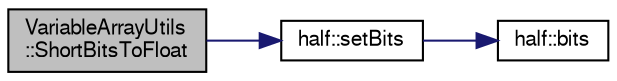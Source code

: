 digraph "VariableArrayUtils::ShortBitsToFloat"
{
  bgcolor="transparent";
  edge [fontname="FreeSans",fontsize="10",labelfontname="FreeSans",labelfontsize="10"];
  node [fontname="FreeSans",fontsize="10",shape=record];
  rankdir="LR";
  Node1 [label="VariableArrayUtils\l::ShortBitsToFloat",height=0.2,width=0.4,color="black", fillcolor="grey75", style="filled" fontcolor="black"];
  Node1 -> Node2 [color="midnightblue",fontsize="10",style="solid",fontname="FreeSans"];
  Node2 [label="half::setBits",height=0.2,width=0.4,color="black",URL="$d2/d29/classhalf.html#a4857b7bd2071eb5c23e35cd8d2bea79a"];
  Node2 -> Node3 [color="midnightblue",fontsize="10",style="solid",fontname="FreeSans"];
  Node3 [label="half::bits",height=0.2,width=0.4,color="black",URL="$d2/d29/classhalf.html#a0ddbf7dafaa9b839ae9fc3ac4c8b39ed"];
}
